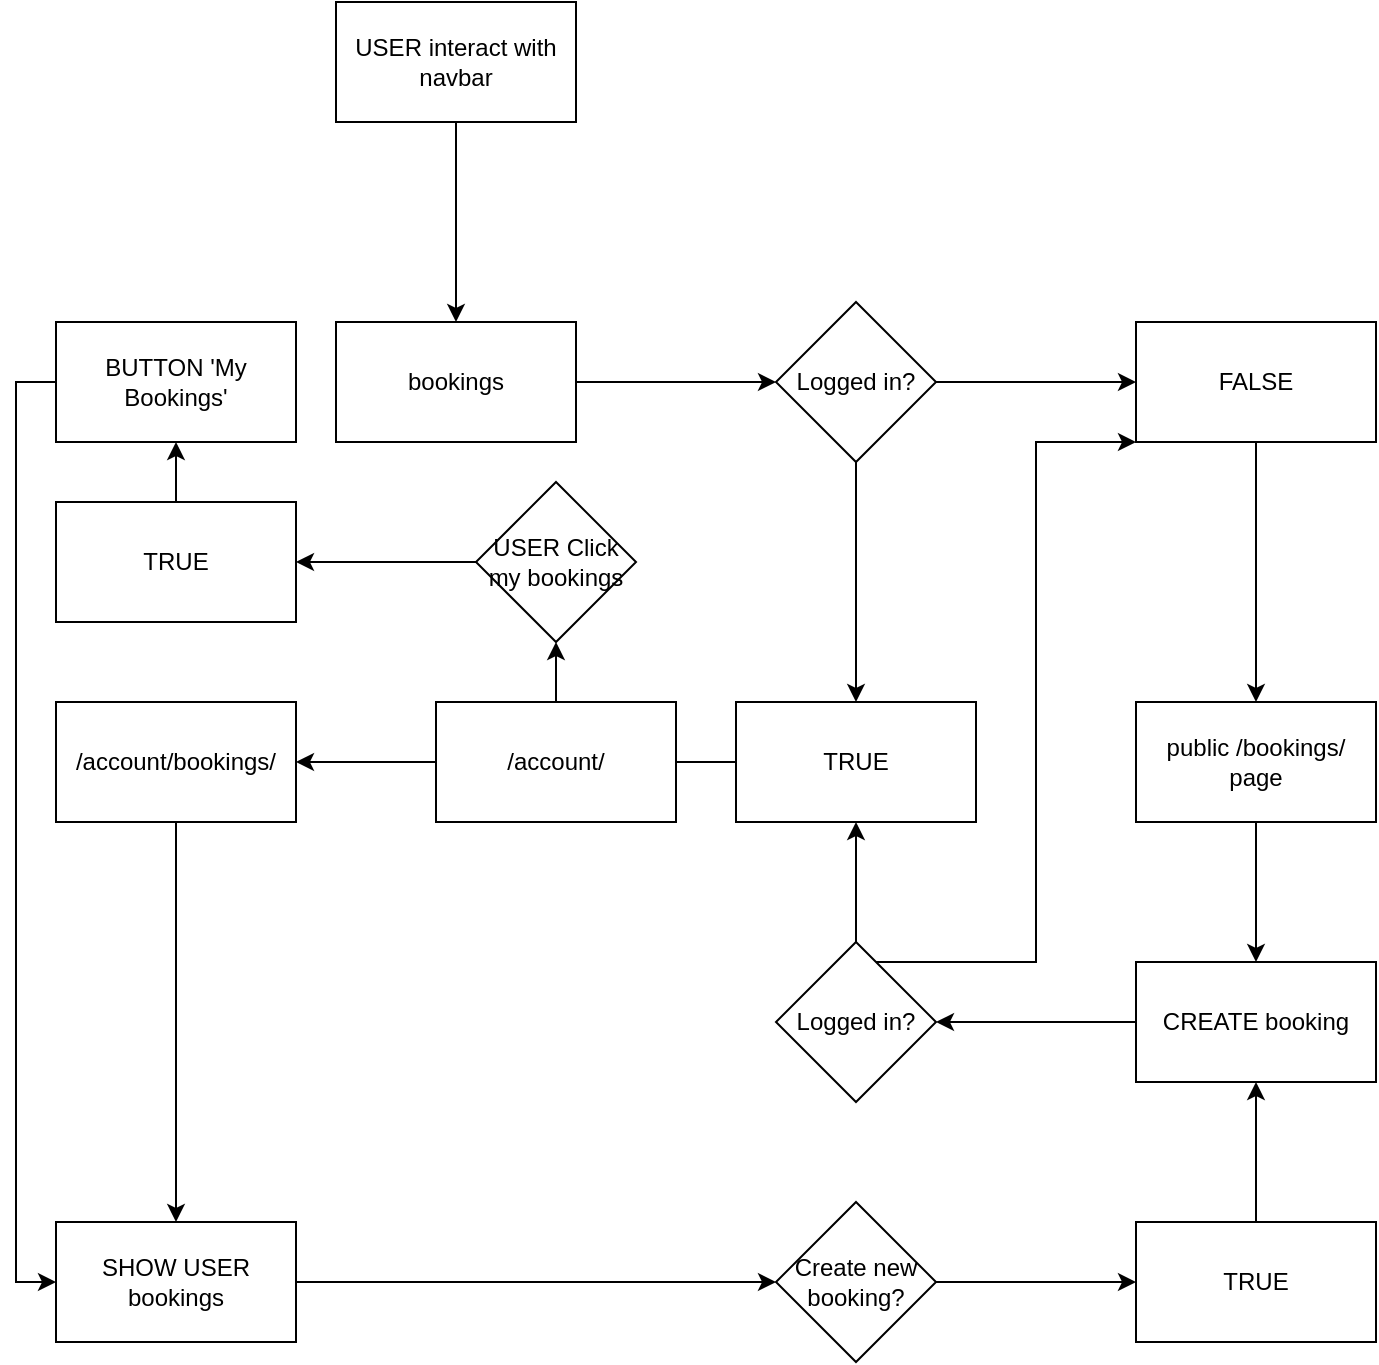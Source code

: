 <mxfile version="15.4.0" type="device"><diagram id="GXzSyt-CaqV3RSatRGZ5" name="Page-1"><mxGraphModel dx="1326" dy="966" grid="1" gridSize="10" guides="1" tooltips="1" connect="1" arrows="1" fold="1" page="1" pageScale="1" pageWidth="827" pageHeight="1169" math="0" shadow="0"><root><mxCell id="0"/><mxCell id="1" parent="0"/><mxCell id="ynUlqO0H6WlgzbBMQIWo-2" style="edgeStyle=orthogonalEdgeStyle;rounded=0;orthogonalLoop=1;jettySize=auto;html=1;" edge="1" parent="1" source="ynUlqO0H6WlgzbBMQIWo-1"><mxGeometry relative="1" as="geometry"><mxPoint x="250" y="210" as="targetPoint"/></mxGeometry></mxCell><mxCell id="ynUlqO0H6WlgzbBMQIWo-1" value="USER interact with navbar" style="rounded=0;whiteSpace=wrap;html=1;" vertex="1" parent="1"><mxGeometry x="190" y="50" width="120" height="60" as="geometry"/></mxCell><mxCell id="ynUlqO0H6WlgzbBMQIWo-7" value="" style="edgeStyle=orthogonalEdgeStyle;rounded=0;orthogonalLoop=1;jettySize=auto;html=1;" edge="1" parent="1" source="ynUlqO0H6WlgzbBMQIWo-3" target="ynUlqO0H6WlgzbBMQIWo-6"><mxGeometry relative="1" as="geometry"/></mxCell><mxCell id="ynUlqO0H6WlgzbBMQIWo-3" value="bookings" style="rounded=0;whiteSpace=wrap;html=1;" vertex="1" parent="1"><mxGeometry x="190" y="210" width="120" height="60" as="geometry"/></mxCell><mxCell id="ynUlqO0H6WlgzbBMQIWo-8" style="edgeStyle=orthogonalEdgeStyle;rounded=0;orthogonalLoop=1;jettySize=auto;html=1;" edge="1" parent="1" source="ynUlqO0H6WlgzbBMQIWo-6"><mxGeometry relative="1" as="geometry"><mxPoint x="590" y="240" as="targetPoint"/></mxGeometry></mxCell><mxCell id="ynUlqO0H6WlgzbBMQIWo-15" style="edgeStyle=orthogonalEdgeStyle;rounded=0;orthogonalLoop=1;jettySize=auto;html=1;entryX=0.5;entryY=0;entryDx=0;entryDy=0;" edge="1" parent="1" source="ynUlqO0H6WlgzbBMQIWo-6" target="ynUlqO0H6WlgzbBMQIWo-14"><mxGeometry relative="1" as="geometry"/></mxCell><mxCell id="ynUlqO0H6WlgzbBMQIWo-6" value="Logged in?" style="rhombus;whiteSpace=wrap;html=1;rounded=0;" vertex="1" parent="1"><mxGeometry x="410" y="200" width="80" height="80" as="geometry"/></mxCell><mxCell id="ynUlqO0H6WlgzbBMQIWo-10" style="edgeStyle=orthogonalEdgeStyle;rounded=0;orthogonalLoop=1;jettySize=auto;html=1;" edge="1" parent="1" source="ynUlqO0H6WlgzbBMQIWo-9"><mxGeometry relative="1" as="geometry"><mxPoint x="650" y="400" as="targetPoint"/></mxGeometry></mxCell><mxCell id="ynUlqO0H6WlgzbBMQIWo-9" value="FALSE" style="rounded=0;whiteSpace=wrap;html=1;" vertex="1" parent="1"><mxGeometry x="590" y="210" width="120" height="60" as="geometry"/></mxCell><mxCell id="ynUlqO0H6WlgzbBMQIWo-13" style="edgeStyle=orthogonalEdgeStyle;rounded=0;orthogonalLoop=1;jettySize=auto;html=1;entryX=0.5;entryY=0;entryDx=0;entryDy=0;" edge="1" parent="1" source="ynUlqO0H6WlgzbBMQIWo-11" target="ynUlqO0H6WlgzbBMQIWo-12"><mxGeometry relative="1" as="geometry"/></mxCell><mxCell id="ynUlqO0H6WlgzbBMQIWo-11" value="public /bookings/ page" style="rounded=0;whiteSpace=wrap;html=1;" vertex="1" parent="1"><mxGeometry x="590" y="400" width="120" height="60" as="geometry"/></mxCell><mxCell id="ynUlqO0H6WlgzbBMQIWo-24" style="edgeStyle=orthogonalEdgeStyle;rounded=0;orthogonalLoop=1;jettySize=auto;html=1;entryX=1;entryY=0.5;entryDx=0;entryDy=0;" edge="1" parent="1" source="ynUlqO0H6WlgzbBMQIWo-12" target="ynUlqO0H6WlgzbBMQIWo-26"><mxGeometry relative="1" as="geometry"><mxPoint x="510" y="560" as="targetPoint"/></mxGeometry></mxCell><mxCell id="ynUlqO0H6WlgzbBMQIWo-12" value="CREATE booking" style="rounded=0;whiteSpace=wrap;html=1;" vertex="1" parent="1"><mxGeometry x="590" y="530" width="120" height="60" as="geometry"/></mxCell><mxCell id="ynUlqO0H6WlgzbBMQIWo-17" style="edgeStyle=orthogonalEdgeStyle;rounded=0;orthogonalLoop=1;jettySize=auto;html=1;entryX=1;entryY=0.5;entryDx=0;entryDy=0;startArrow=none;" edge="1" parent="1" source="ynUlqO0H6WlgzbBMQIWo-40" target="ynUlqO0H6WlgzbBMQIWo-16"><mxGeometry relative="1" as="geometry"/></mxCell><mxCell id="ynUlqO0H6WlgzbBMQIWo-14" value="TRUE" style="rounded=0;whiteSpace=wrap;html=1;" vertex="1" parent="1"><mxGeometry x="390" y="400" width="120" height="60" as="geometry"/></mxCell><mxCell id="ynUlqO0H6WlgzbBMQIWo-60" style="edgeStyle=orthogonalEdgeStyle;rounded=0;orthogonalLoop=1;jettySize=auto;html=1;entryX=0.5;entryY=0;entryDx=0;entryDy=0;" edge="1" parent="1" source="ynUlqO0H6WlgzbBMQIWo-16" target="ynUlqO0H6WlgzbBMQIWo-21"><mxGeometry relative="1" as="geometry"/></mxCell><mxCell id="ynUlqO0H6WlgzbBMQIWo-16" value="/account/bookings/" style="rounded=0;whiteSpace=wrap;html=1;" vertex="1" parent="1"><mxGeometry x="50" y="400" width="120" height="60" as="geometry"/></mxCell><mxCell id="ynUlqO0H6WlgzbBMQIWo-55" style="edgeStyle=orthogonalEdgeStyle;rounded=0;orthogonalLoop=1;jettySize=auto;html=1;entryX=0;entryY=0.5;entryDx=0;entryDy=0;" edge="1" parent="1" source="ynUlqO0H6WlgzbBMQIWo-21" target="ynUlqO0H6WlgzbBMQIWo-53"><mxGeometry relative="1" as="geometry"/></mxCell><mxCell id="ynUlqO0H6WlgzbBMQIWo-21" value="SHOW USER bookings" style="rounded=0;whiteSpace=wrap;html=1;" vertex="1" parent="1"><mxGeometry x="50" y="660" width="120" height="60" as="geometry"/></mxCell><mxCell id="ynUlqO0H6WlgzbBMQIWo-28" style="edgeStyle=orthogonalEdgeStyle;rounded=0;orthogonalLoop=1;jettySize=auto;html=1;entryX=0.5;entryY=1;entryDx=0;entryDy=0;" edge="1" parent="1" source="ynUlqO0H6WlgzbBMQIWo-26" target="ynUlqO0H6WlgzbBMQIWo-14"><mxGeometry relative="1" as="geometry"/></mxCell><mxCell id="ynUlqO0H6WlgzbBMQIWo-30" style="edgeStyle=orthogonalEdgeStyle;rounded=0;orthogonalLoop=1;jettySize=auto;html=1;entryX=0;entryY=1;entryDx=0;entryDy=0;" edge="1" parent="1" source="ynUlqO0H6WlgzbBMQIWo-26" target="ynUlqO0H6WlgzbBMQIWo-9"><mxGeometry relative="1" as="geometry"><mxPoint x="540" y="240" as="targetPoint"/><Array as="points"><mxPoint x="540" y="530"/><mxPoint x="540" y="270"/></Array></mxGeometry></mxCell><mxCell id="ynUlqO0H6WlgzbBMQIWo-26" value="Logged in?" style="rhombus;whiteSpace=wrap;html=1;rounded=0;" vertex="1" parent="1"><mxGeometry x="410" y="520" width="80" height="80" as="geometry"/></mxCell><mxCell id="ynUlqO0H6WlgzbBMQIWo-59" style="edgeStyle=orthogonalEdgeStyle;rounded=0;orthogonalLoop=1;jettySize=auto;html=1;" edge="1" parent="1" source="ynUlqO0H6WlgzbBMQIWo-35" target="ynUlqO0H6WlgzbBMQIWo-12"><mxGeometry relative="1" as="geometry"/></mxCell><mxCell id="ynUlqO0H6WlgzbBMQIWo-35" value="TRUE" style="rounded=0;whiteSpace=wrap;html=1;" vertex="1" parent="1"><mxGeometry x="590" y="660" width="120" height="60" as="geometry"/></mxCell><mxCell id="ynUlqO0H6WlgzbBMQIWo-50" style="edgeStyle=orthogonalEdgeStyle;rounded=0;orthogonalLoop=1;jettySize=auto;html=1;entryX=0;entryY=0.5;entryDx=0;entryDy=0;" edge="1" parent="1" source="ynUlqO0H6WlgzbBMQIWo-36" target="ynUlqO0H6WlgzbBMQIWo-21"><mxGeometry relative="1" as="geometry"><Array as="points"><mxPoint x="30" y="240"/><mxPoint x="30" y="690"/></Array></mxGeometry></mxCell><mxCell id="ynUlqO0H6WlgzbBMQIWo-36" value="BUTTON 'My Bookings'" style="rounded=0;whiteSpace=wrap;html=1;" vertex="1" parent="1"><mxGeometry x="50" y="210" width="120" height="60" as="geometry"/></mxCell><mxCell id="ynUlqO0H6WlgzbBMQIWo-43" style="edgeStyle=orthogonalEdgeStyle;rounded=0;orthogonalLoop=1;jettySize=auto;html=1;entryX=0.5;entryY=1;entryDx=0;entryDy=0;startArrow=none;" edge="1" parent="1" source="ynUlqO0H6WlgzbBMQIWo-46" target="ynUlqO0H6WlgzbBMQIWo-36"><mxGeometry relative="1" as="geometry"><Array as="points"/></mxGeometry></mxCell><mxCell id="ynUlqO0H6WlgzbBMQIWo-47" value="" style="edgeStyle=orthogonalEdgeStyle;rounded=0;orthogonalLoop=1;jettySize=auto;html=1;" edge="1" parent="1" source="ynUlqO0H6WlgzbBMQIWo-40" target="ynUlqO0H6WlgzbBMQIWo-39"><mxGeometry relative="1" as="geometry"/></mxCell><mxCell id="ynUlqO0H6WlgzbBMQIWo-40" value="/account/" style="rounded=0;whiteSpace=wrap;html=1;" vertex="1" parent="1"><mxGeometry x="240" y="400" width="120" height="60" as="geometry"/></mxCell><mxCell id="ynUlqO0H6WlgzbBMQIWo-41" value="" style="edgeStyle=orthogonalEdgeStyle;rounded=0;orthogonalLoop=1;jettySize=auto;html=1;entryX=1;entryY=0.5;entryDx=0;entryDy=0;endArrow=none;" edge="1" parent="1" source="ynUlqO0H6WlgzbBMQIWo-14" target="ynUlqO0H6WlgzbBMQIWo-40"><mxGeometry relative="1" as="geometry"><mxPoint x="390" y="430" as="sourcePoint"/><mxPoint x="200" y="430" as="targetPoint"/></mxGeometry></mxCell><mxCell id="ynUlqO0H6WlgzbBMQIWo-49" style="edgeStyle=orthogonalEdgeStyle;rounded=0;orthogonalLoop=1;jettySize=auto;html=1;entryX=1;entryY=0.5;entryDx=0;entryDy=0;" edge="1" parent="1" source="ynUlqO0H6WlgzbBMQIWo-39" target="ynUlqO0H6WlgzbBMQIWo-46"><mxGeometry relative="1" as="geometry"/></mxCell><mxCell id="ynUlqO0H6WlgzbBMQIWo-39" value="USER Click my bookings" style="rhombus;whiteSpace=wrap;html=1;rounded=0;" vertex="1" parent="1"><mxGeometry x="260" y="290" width="80" height="80" as="geometry"/></mxCell><mxCell id="ynUlqO0H6WlgzbBMQIWo-46" value="TRUE" style="rounded=0;whiteSpace=wrap;html=1;" vertex="1" parent="1"><mxGeometry x="50" y="300" width="120" height="60" as="geometry"/></mxCell><mxCell id="ynUlqO0H6WlgzbBMQIWo-58" style="edgeStyle=orthogonalEdgeStyle;rounded=0;orthogonalLoop=1;jettySize=auto;html=1;entryX=0;entryY=0.5;entryDx=0;entryDy=0;" edge="1" parent="1" source="ynUlqO0H6WlgzbBMQIWo-53" target="ynUlqO0H6WlgzbBMQIWo-35"><mxGeometry relative="1" as="geometry"/></mxCell><mxCell id="ynUlqO0H6WlgzbBMQIWo-53" value="Create new booking?" style="rhombus;whiteSpace=wrap;html=1;rounded=0;" vertex="1" parent="1"><mxGeometry x="410" y="650" width="80" height="80" as="geometry"/></mxCell></root></mxGraphModel></diagram></mxfile>